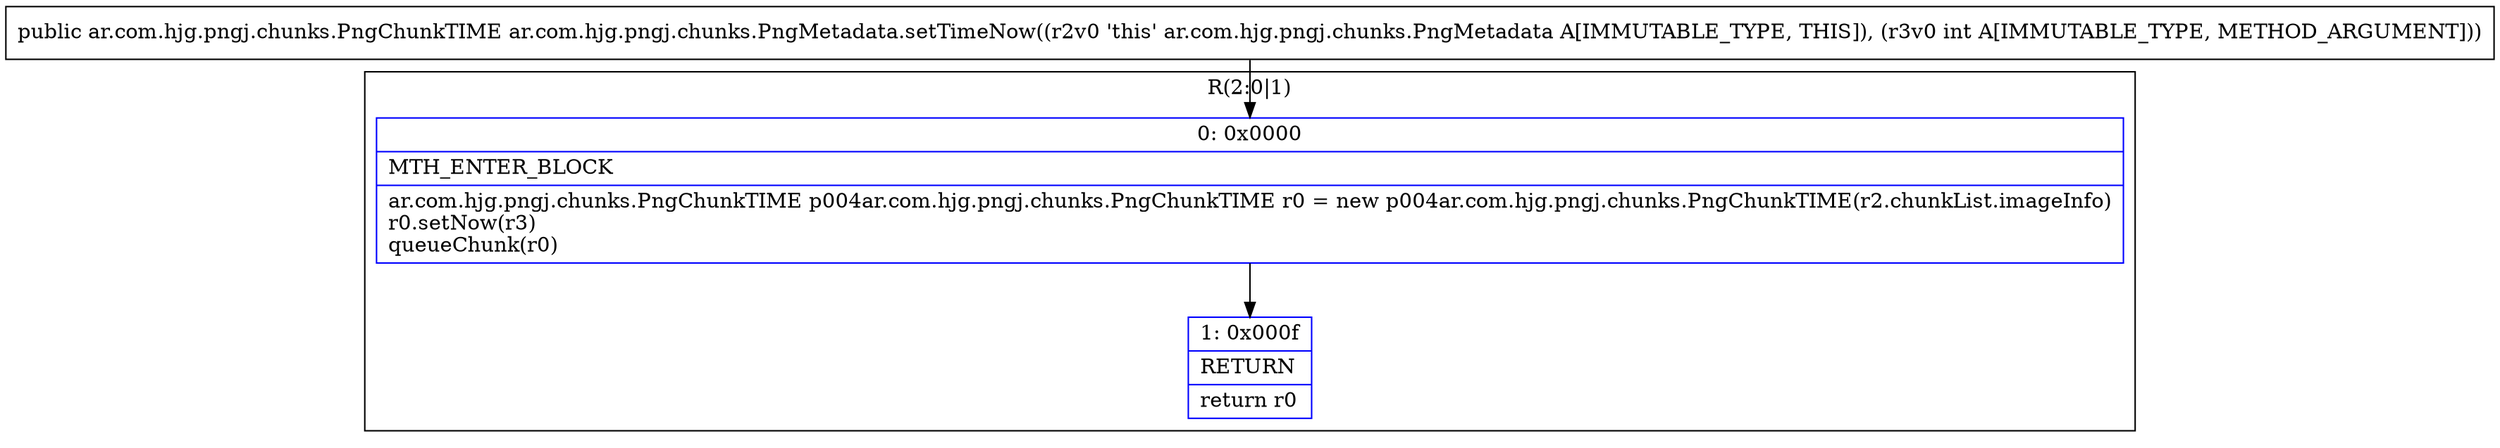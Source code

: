 digraph "CFG forar.com.hjg.pngj.chunks.PngMetadata.setTimeNow(I)Lar\/com\/hjg\/pngj\/chunks\/PngChunkTIME;" {
subgraph cluster_Region_439707112 {
label = "R(2:0|1)";
node [shape=record,color=blue];
Node_0 [shape=record,label="{0\:\ 0x0000|MTH_ENTER_BLOCK\l|ar.com.hjg.pngj.chunks.PngChunkTIME p004ar.com.hjg.pngj.chunks.PngChunkTIME r0 = new p004ar.com.hjg.pngj.chunks.PngChunkTIME(r2.chunkList.imageInfo)\lr0.setNow(r3)\lqueueChunk(r0)\l}"];
Node_1 [shape=record,label="{1\:\ 0x000f|RETURN\l|return r0\l}"];
}
MethodNode[shape=record,label="{public ar.com.hjg.pngj.chunks.PngChunkTIME ar.com.hjg.pngj.chunks.PngMetadata.setTimeNow((r2v0 'this' ar.com.hjg.pngj.chunks.PngMetadata A[IMMUTABLE_TYPE, THIS]), (r3v0 int A[IMMUTABLE_TYPE, METHOD_ARGUMENT])) }"];
MethodNode -> Node_0;
Node_0 -> Node_1;
}

